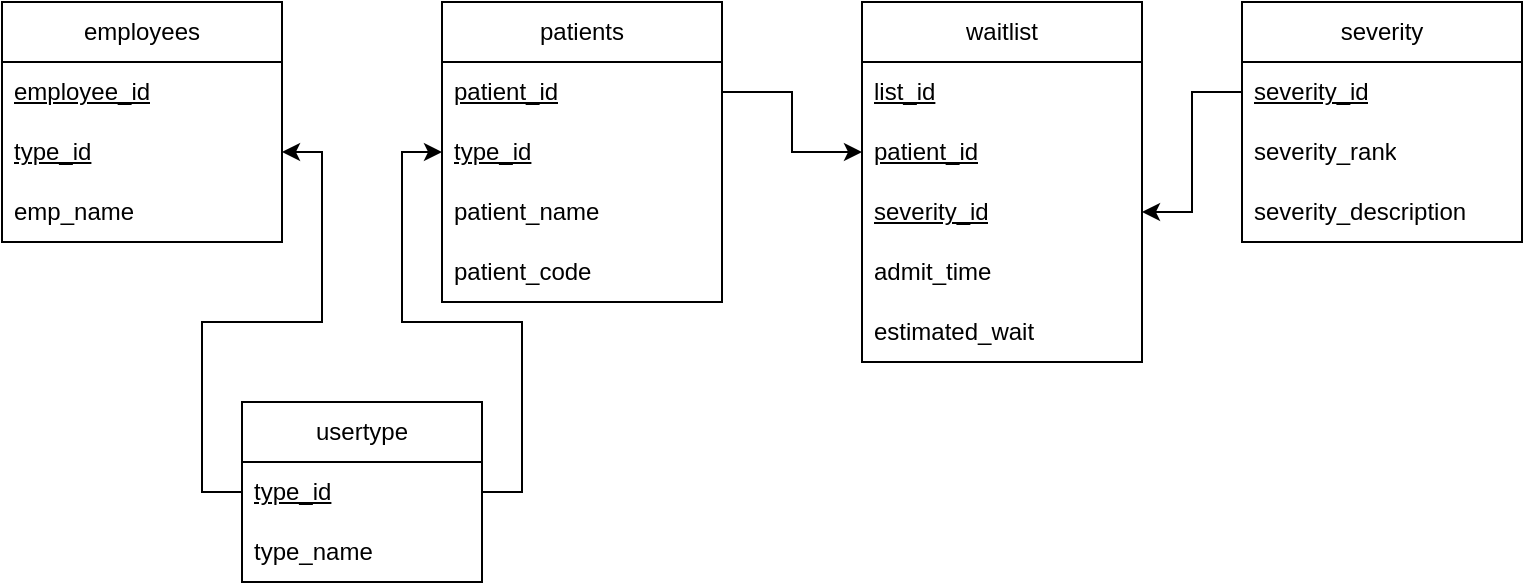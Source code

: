 <mxfile version="24.6.4" type="device">
  <diagram name="Page-1" id="-Tk--amfolPzYA3hVL4m">
    <mxGraphModel dx="1311" dy="769" grid="1" gridSize="10" guides="1" tooltips="1" connect="1" arrows="1" fold="1" page="1" pageScale="1" pageWidth="827" pageHeight="1169" math="0" shadow="0">
      <root>
        <mxCell id="0" />
        <mxCell id="1" parent="0" />
        <mxCell id="ZBoRF49Vf-vUMILxl8bZ-1" value="patients" style="swimlane;fontStyle=0;childLayout=stackLayout;horizontal=1;startSize=30;horizontalStack=0;resizeParent=1;resizeParentMax=0;resizeLast=0;collapsible=1;marginBottom=0;whiteSpace=wrap;html=1;" vertex="1" parent="1">
          <mxGeometry x="220" y="200" width="140" height="150" as="geometry" />
        </mxCell>
        <mxCell id="ZBoRF49Vf-vUMILxl8bZ-2" value="&lt;u&gt;patient_id&lt;/u&gt;" style="text;strokeColor=none;fillColor=none;align=left;verticalAlign=middle;spacingLeft=4;spacingRight=4;overflow=hidden;points=[[0,0.5],[1,0.5]];portConstraint=eastwest;rotatable=0;whiteSpace=wrap;html=1;" vertex="1" parent="ZBoRF49Vf-vUMILxl8bZ-1">
          <mxGeometry y="30" width="140" height="30" as="geometry" />
        </mxCell>
        <mxCell id="ZBoRF49Vf-vUMILxl8bZ-3" value="&lt;u&gt;type_id&lt;/u&gt;" style="text;strokeColor=none;fillColor=none;align=left;verticalAlign=middle;spacingLeft=4;spacingRight=4;overflow=hidden;points=[[0,0.5],[1,0.5]];portConstraint=eastwest;rotatable=0;whiteSpace=wrap;html=1;" vertex="1" parent="ZBoRF49Vf-vUMILxl8bZ-1">
          <mxGeometry y="60" width="140" height="30" as="geometry" />
        </mxCell>
        <mxCell id="ZBoRF49Vf-vUMILxl8bZ-5" value="patient_name" style="text;strokeColor=none;fillColor=none;align=left;verticalAlign=middle;spacingLeft=4;spacingRight=4;overflow=hidden;points=[[0,0.5],[1,0.5]];portConstraint=eastwest;rotatable=0;whiteSpace=wrap;html=1;" vertex="1" parent="ZBoRF49Vf-vUMILxl8bZ-1">
          <mxGeometry y="90" width="140" height="30" as="geometry" />
        </mxCell>
        <mxCell id="ZBoRF49Vf-vUMILxl8bZ-6" value="patient_code" style="text;strokeColor=none;fillColor=none;align=left;verticalAlign=middle;spacingLeft=4;spacingRight=4;overflow=hidden;points=[[0,0.5],[1,0.5]];portConstraint=eastwest;rotatable=0;whiteSpace=wrap;html=1;" vertex="1" parent="ZBoRF49Vf-vUMILxl8bZ-1">
          <mxGeometry y="120" width="140" height="30" as="geometry" />
        </mxCell>
        <mxCell id="ZBoRF49Vf-vUMILxl8bZ-9" value="usertype" style="swimlane;fontStyle=0;childLayout=stackLayout;horizontal=1;startSize=30;horizontalStack=0;resizeParent=1;resizeParentMax=0;resizeLast=0;collapsible=1;marginBottom=0;whiteSpace=wrap;html=1;" vertex="1" parent="1">
          <mxGeometry x="120" y="400" width="120" height="90" as="geometry" />
        </mxCell>
        <mxCell id="ZBoRF49Vf-vUMILxl8bZ-10" value="&lt;u&gt;type_id&lt;/u&gt;" style="text;strokeColor=none;fillColor=none;align=left;verticalAlign=middle;spacingLeft=4;spacingRight=4;overflow=hidden;points=[[0,0.5],[1,0.5]];portConstraint=eastwest;rotatable=0;whiteSpace=wrap;html=1;" vertex="1" parent="ZBoRF49Vf-vUMILxl8bZ-9">
          <mxGeometry y="30" width="120" height="30" as="geometry" />
        </mxCell>
        <mxCell id="ZBoRF49Vf-vUMILxl8bZ-11" value="type_name" style="text;strokeColor=none;fillColor=none;align=left;verticalAlign=middle;spacingLeft=4;spacingRight=4;overflow=hidden;points=[[0,0.5],[1,0.5]];portConstraint=eastwest;rotatable=0;whiteSpace=wrap;html=1;" vertex="1" parent="ZBoRF49Vf-vUMILxl8bZ-9">
          <mxGeometry y="60" width="120" height="30" as="geometry" />
        </mxCell>
        <mxCell id="ZBoRF49Vf-vUMILxl8bZ-18" value="employees" style="swimlane;fontStyle=0;childLayout=stackLayout;horizontal=1;startSize=30;horizontalStack=0;resizeParent=1;resizeParentMax=0;resizeLast=0;collapsible=1;marginBottom=0;whiteSpace=wrap;html=1;" vertex="1" parent="1">
          <mxGeometry y="200" width="140" height="120" as="geometry" />
        </mxCell>
        <mxCell id="ZBoRF49Vf-vUMILxl8bZ-19" value="&lt;u&gt;employee_id&lt;/u&gt;" style="text;strokeColor=none;fillColor=none;align=left;verticalAlign=middle;spacingLeft=4;spacingRight=4;overflow=hidden;points=[[0,0.5],[1,0.5]];portConstraint=eastwest;rotatable=0;whiteSpace=wrap;html=1;" vertex="1" parent="ZBoRF49Vf-vUMILxl8bZ-18">
          <mxGeometry y="30" width="140" height="30" as="geometry" />
        </mxCell>
        <mxCell id="ZBoRF49Vf-vUMILxl8bZ-20" value="&lt;u&gt;type_id&lt;/u&gt;" style="text;strokeColor=none;fillColor=none;align=left;verticalAlign=middle;spacingLeft=4;spacingRight=4;overflow=hidden;points=[[0,0.5],[1,0.5]];portConstraint=eastwest;rotatable=0;whiteSpace=wrap;html=1;" vertex="1" parent="ZBoRF49Vf-vUMILxl8bZ-18">
          <mxGeometry y="60" width="140" height="30" as="geometry" />
        </mxCell>
        <mxCell id="ZBoRF49Vf-vUMILxl8bZ-22" value="emp_name" style="text;strokeColor=none;fillColor=none;align=left;verticalAlign=middle;spacingLeft=4;spacingRight=4;overflow=hidden;points=[[0,0.5],[1,0.5]];portConstraint=eastwest;rotatable=0;whiteSpace=wrap;html=1;" vertex="1" parent="ZBoRF49Vf-vUMILxl8bZ-18">
          <mxGeometry y="90" width="140" height="30" as="geometry" />
        </mxCell>
        <mxCell id="ZBoRF49Vf-vUMILxl8bZ-30" value="severity" style="swimlane;fontStyle=0;childLayout=stackLayout;horizontal=1;startSize=30;horizontalStack=0;resizeParent=1;resizeParentMax=0;resizeLast=0;collapsible=1;marginBottom=0;whiteSpace=wrap;html=1;" vertex="1" parent="1">
          <mxGeometry x="620" y="200" width="140" height="120" as="geometry" />
        </mxCell>
        <mxCell id="ZBoRF49Vf-vUMILxl8bZ-31" value="&lt;u&gt;severity_id&lt;/u&gt;" style="text;strokeColor=none;fillColor=none;align=left;verticalAlign=middle;spacingLeft=4;spacingRight=4;overflow=hidden;points=[[0,0.5],[1,0.5]];portConstraint=eastwest;rotatable=0;whiteSpace=wrap;html=1;" vertex="1" parent="ZBoRF49Vf-vUMILxl8bZ-30">
          <mxGeometry y="30" width="140" height="30" as="geometry" />
        </mxCell>
        <mxCell id="ZBoRF49Vf-vUMILxl8bZ-33" value="severity_rank" style="text;strokeColor=none;fillColor=none;align=left;verticalAlign=middle;spacingLeft=4;spacingRight=4;overflow=hidden;points=[[0,0.5],[1,0.5]];portConstraint=eastwest;rotatable=0;whiteSpace=wrap;html=1;" vertex="1" parent="ZBoRF49Vf-vUMILxl8bZ-30">
          <mxGeometry y="60" width="140" height="30" as="geometry" />
        </mxCell>
        <mxCell id="ZBoRF49Vf-vUMILxl8bZ-32" value="severity_description" style="text;strokeColor=none;fillColor=none;align=left;verticalAlign=middle;spacingLeft=4;spacingRight=4;overflow=hidden;points=[[0,0.5],[1,0.5]];portConstraint=eastwest;rotatable=0;whiteSpace=wrap;html=1;" vertex="1" parent="ZBoRF49Vf-vUMILxl8bZ-30">
          <mxGeometry y="90" width="140" height="30" as="geometry" />
        </mxCell>
        <mxCell id="ZBoRF49Vf-vUMILxl8bZ-36" value="waitlist" style="swimlane;fontStyle=0;childLayout=stackLayout;horizontal=1;startSize=30;horizontalStack=0;resizeParent=1;resizeParentMax=0;resizeLast=0;collapsible=1;marginBottom=0;whiteSpace=wrap;html=1;" vertex="1" parent="1">
          <mxGeometry x="430" y="200" width="140" height="180" as="geometry" />
        </mxCell>
        <mxCell id="ZBoRF49Vf-vUMILxl8bZ-37" value="&lt;u&gt;list_id&lt;/u&gt;" style="text;strokeColor=none;fillColor=none;align=left;verticalAlign=middle;spacingLeft=4;spacingRight=4;overflow=hidden;points=[[0,0.5],[1,0.5]];portConstraint=eastwest;rotatable=0;whiteSpace=wrap;html=1;" vertex="1" parent="ZBoRF49Vf-vUMILxl8bZ-36">
          <mxGeometry y="30" width="140" height="30" as="geometry" />
        </mxCell>
        <mxCell id="ZBoRF49Vf-vUMILxl8bZ-40" value="patient_id" style="text;strokeColor=none;fillColor=none;align=left;verticalAlign=middle;spacingLeft=4;spacingRight=4;overflow=hidden;points=[[0,0.5],[1,0.5]];portConstraint=eastwest;rotatable=0;whiteSpace=wrap;html=1;fontStyle=4" vertex="1" parent="ZBoRF49Vf-vUMILxl8bZ-36">
          <mxGeometry y="60" width="140" height="30" as="geometry" />
        </mxCell>
        <mxCell id="ZBoRF49Vf-vUMILxl8bZ-39" value="severity_id" style="text;strokeColor=none;fillColor=none;align=left;verticalAlign=middle;spacingLeft=4;spacingRight=4;overflow=hidden;points=[[0,0.5],[1,0.5]];portConstraint=eastwest;rotatable=0;whiteSpace=wrap;html=1;fontStyle=4" vertex="1" parent="ZBoRF49Vf-vUMILxl8bZ-36">
          <mxGeometry y="90" width="140" height="30" as="geometry" />
        </mxCell>
        <mxCell id="ZBoRF49Vf-vUMILxl8bZ-38" value="admit_time" style="text;strokeColor=none;fillColor=none;align=left;verticalAlign=middle;spacingLeft=4;spacingRight=4;overflow=hidden;points=[[0,0.5],[1,0.5]];portConstraint=eastwest;rotatable=0;whiteSpace=wrap;html=1;" vertex="1" parent="ZBoRF49Vf-vUMILxl8bZ-36">
          <mxGeometry y="120" width="140" height="30" as="geometry" />
        </mxCell>
        <mxCell id="ZBoRF49Vf-vUMILxl8bZ-46" value="estimated_wait" style="text;strokeColor=none;fillColor=none;align=left;verticalAlign=middle;spacingLeft=4;spacingRight=4;overflow=hidden;points=[[0,0.5],[1,0.5]];portConstraint=eastwest;rotatable=0;whiteSpace=wrap;html=1;" vertex="1" parent="ZBoRF49Vf-vUMILxl8bZ-36">
          <mxGeometry y="150" width="140" height="30" as="geometry" />
        </mxCell>
        <mxCell id="ZBoRF49Vf-vUMILxl8bZ-41" style="edgeStyle=orthogonalEdgeStyle;rounded=0;orthogonalLoop=1;jettySize=auto;html=1;" edge="1" parent="1" source="ZBoRF49Vf-vUMILxl8bZ-31" target="ZBoRF49Vf-vUMILxl8bZ-39">
          <mxGeometry relative="1" as="geometry" />
        </mxCell>
        <mxCell id="ZBoRF49Vf-vUMILxl8bZ-42" style="edgeStyle=orthogonalEdgeStyle;rounded=0;orthogonalLoop=1;jettySize=auto;html=1;entryX=0;entryY=0.5;entryDx=0;entryDy=0;" edge="1" parent="1" source="ZBoRF49Vf-vUMILxl8bZ-2" target="ZBoRF49Vf-vUMILxl8bZ-40">
          <mxGeometry relative="1" as="geometry" />
        </mxCell>
        <mxCell id="ZBoRF49Vf-vUMILxl8bZ-44" style="edgeStyle=orthogonalEdgeStyle;rounded=0;orthogonalLoop=1;jettySize=auto;html=1;entryX=0;entryY=0.5;entryDx=0;entryDy=0;" edge="1" parent="1" source="ZBoRF49Vf-vUMILxl8bZ-10" target="ZBoRF49Vf-vUMILxl8bZ-3">
          <mxGeometry relative="1" as="geometry" />
        </mxCell>
        <mxCell id="ZBoRF49Vf-vUMILxl8bZ-45" style="edgeStyle=orthogonalEdgeStyle;rounded=0;orthogonalLoop=1;jettySize=auto;html=1;entryX=1;entryY=0.5;entryDx=0;entryDy=0;" edge="1" parent="1" source="ZBoRF49Vf-vUMILxl8bZ-10" target="ZBoRF49Vf-vUMILxl8bZ-20">
          <mxGeometry relative="1" as="geometry" />
        </mxCell>
      </root>
    </mxGraphModel>
  </diagram>
</mxfile>
